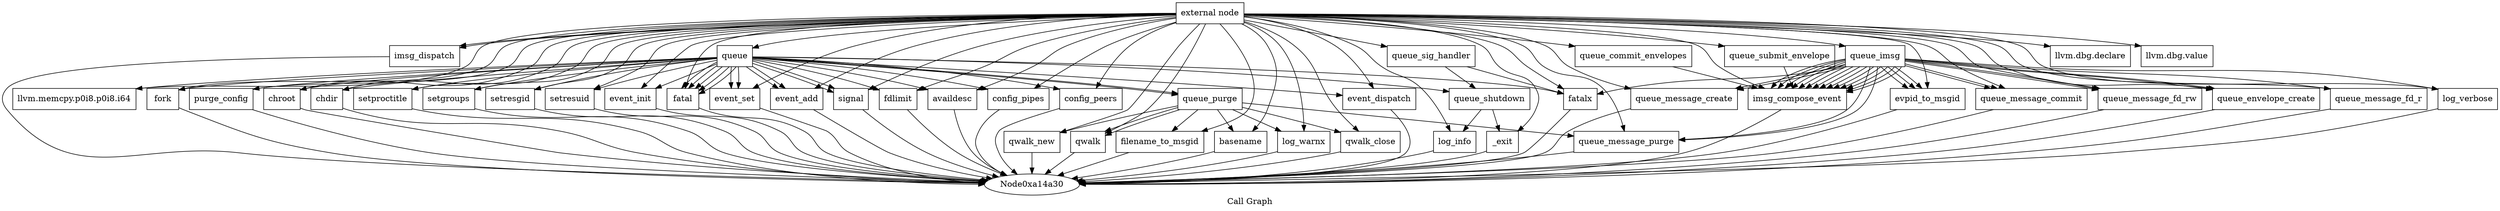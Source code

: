digraph "Call Graph" {
	label="Call Graph";

	Node0xa14a00 [shape=record,label="{external node}"];
	Node0xa14a00 -> Node0xa14a60;
	Node0xa14a00 -> Node0xa14f70;
	Node0xa14a00 -> Node0xa14a90;
	Node0xa14a00 -> Node0xa14a90;
	Node0xa14a00 -> Node0xa14ac0;
	Node0xa14a00 -> Node0xa14b20;
	Node0xa14a00 -> Node0xa14af0;
	Node0xa14a00 -> Node0xa14b50;
	Node0xa14a00 -> Node0xa14b80;
	Node0xa14a00 -> Node0xa1ab50;
	Node0xa14a00 -> Node0xa196f0;
	Node0xa14a00 -> Node0xa19e90;
	Node0xa14a00 -> Node0xa19c60;
	Node0xa14a00 -> Node0xa198f0;
	Node0xa14a00 -> Node0xa14bf0;
	Node0xa14a00 -> Node0xa18930;
	Node0xa14a00 -> Node0xa16ea0;
	Node0xa14a00 -> Node0xa1ca50;
	Node0xa14a00 -> Node0xa1d8e0;
	Node0xa14a00 -> Node0xa177f0;
	Node0xa14a00 -> Node0xa17820;
	Node0xa14a00 -> Node0xa1c710;
	Node0xa14a00 -> Node0xa1c780;
	Node0xa14a00 -> Node0xa19bb0;
	Node0xa14a00 -> Node0xa19be0;
	Node0xa14a00 -> Node0xa14e60;
	Node0xa14a00 -> Node0xac9e20;
	Node0xa14a00 -> Node0xad0df0;
	Node0xa14a00 -> Node0xac9ff0;
	Node0xa14a00 -> Node0xa1ccc0;
	Node0xa14a00 -> Node0xa1cd60;
	Node0xa14a00 -> Node0xa158d0;
	Node0xa14a00 -> Node0xa1ccf0;
	Node0xa14a00 -> Node0xa15940;
	Node0xa14a00 -> Node0xa150a0;
	Node0xa14a00 -> Node0xa15840;
	Node0xa14a00 -> Node0xa15af0;
	Node0xa14a00 -> Node0xac9e90;
	Node0xa14a00 -> Node0xa14c60;
	Node0xa14a00 -> Node0xa15030;
	Node0xa14a00 -> Node0xa150d0;
	Node0xa14a00 -> Node0xad0e60;
	Node0xa14a00 -> Node0xad0ed0;
	Node0xa14a00 -> Node0xa16d00;
	Node0xa14a00 -> Node0xa16d70;
	Node0xa14a00 -> Node0xa52610;
	Node0xa1ccc0 [shape=record,label="{qwalk_new}"];
	Node0xa1ccc0 -> Node0xa14a30;
	Node0xa1cd60 [shape=record,label="{qwalk}"];
	Node0xa1cd60 -> Node0xa14a30;
	Node0xa158d0 [shape=record,label="{filename_to_msgid}"];
	Node0xa158d0 -> Node0xa14a30;
	Node0xa1ccf0 [shape=record,label="{basename}"];
	Node0xa1ccf0 -> Node0xa14a30;
	Node0xa15940 [shape=record,label="{log_warnx}"];
	Node0xa15940 -> Node0xa14a30;
	Node0xa17820 [shape=record,label="{fdlimit}"];
	Node0xa17820 -> Node0xa14a30;
	Node0xa1c710 [shape=record,label="{availdesc}"];
	Node0xa1c710 -> Node0xa14a30;
	Node0xa16ea0 [shape=record,label="{event_set}"];
	Node0xa16ea0 -> Node0xa14a30;
	Node0xa1ca50 [shape=record,label="{queue_sig_handler}"];
	Node0xa1ca50 -> Node0xa14f00;
	Node0xa1ca50 -> Node0xa1c780;
	Node0xa177f0 [shape=record,label="{signal}"];
	Node0xa177f0 -> Node0xa14a30;
	Node0xa18930 [shape=record,label="{event_init}"];
	Node0xa18930 -> Node0xa14a30;
	Node0xac9ff0 [shape=record,label="{queue_commit_envelopes}"];
	Node0xac9ff0 -> Node0xad0df0;
	Node0xa52610 [shape=record,label="{llvm.dbg.value}"];
	Node0xa1d8e0 [shape=record,label="{event_add}"];
	Node0xa1d8e0 -> Node0xa14a30;
	Node0xa14a60 [shape=record,label="{queue}"];
	Node0xa14a60 -> Node0xa14ac0;
	Node0xa14a60 -> Node0xa14b20;
	Node0xa14a60 -> Node0xa14af0;
	Node0xa14a60 -> Node0xa14b50;
	Node0xa14a60 -> Node0xa14b80;
	Node0xa14a60 -> Node0xa14af0;
	Node0xa14a60 -> Node0xa1ab50;
	Node0xa14a60 -> Node0xa14af0;
	Node0xa14a60 -> Node0xa196f0;
	Node0xa14a60 -> Node0xa19e90;
	Node0xa14a60 -> Node0xa19c60;
	Node0xa14a60 -> Node0xa198f0;
	Node0xa14a60 -> Node0xa14af0;
	Node0xa14a60 -> Node0xa18930;
	Node0xa14a60 -> Node0xa16ea0;
	Node0xa14a60 -> Node0xa16ea0;
	Node0xa14a60 -> Node0xa1d8e0;
	Node0xa14a60 -> Node0xa1d8e0;
	Node0xa14a60 -> Node0xa177f0;
	Node0xa14a60 -> Node0xa177f0;
	Node0xa14a60 -> Node0xa17820;
	Node0xa14a60 -> Node0xa1c710;
	Node0xa14a60 -> Node0xa1c780;
	Node0xa14a60 -> Node0xa19bb0;
	Node0xa14a60 -> Node0xa19be0;
	Node0xa14a60 -> Node0xa14da0;
	Node0xa14a60 -> Node0xa14da0;
	Node0xa14a60 -> Node0xa14e60;
	Node0xa14a60 -> Node0xa14af0;
	Node0xa14a60 -> Node0xa14f00;
	Node0xa14f70 [shape=record,label="{llvm.dbg.declare}"];
	Node0xa1c780 [shape=record,label="{fatalx}"];
	Node0xa1c780 -> Node0xa14a30;
	Node0xa19bb0 [shape=record,label="{config_pipes}"];
	Node0xa19bb0 -> Node0xa14a30;
	Node0xa19be0 [shape=record,label="{config_peers}"];
	Node0xa19be0 -> Node0xa14a30;
	Node0xa14da0 [shape=record,label="{queue_purge}"];
	Node0xa14da0 -> Node0xa1ccc0;
	Node0xa14da0 -> Node0xa1cd60;
	Node0xa14da0 -> Node0xa1ccf0;
	Node0xa14da0 -> Node0xa158d0;
	Node0xa14da0 -> Node0xa15940;
	Node0xa14da0 -> Node0xa1cd60;
	Node0xa14da0 -> Node0xa150a0;
	Node0xa14da0 -> Node0xa15840;
	Node0xa14a90 [shape=record,label="{imsg_dispatch}"];
	Node0xa14a90 -> Node0xa14a30;
	Node0xa14ac0 [shape=record,label="{llvm.memcpy.p0i8.p0i8.i64}"];
	Node0xa14b20 [shape=record,label="{fork}"];
	Node0xa14b20 -> Node0xa14a30;
	Node0xa14af0 [shape=record,label="{fatal}"];
	Node0xa14af0 -> Node0xa14a30;
	Node0xa14b50 [shape=record,label="{purge_config}"];
	Node0xa14b50 -> Node0xa14a30;
	Node0xa14b80 [shape=record,label="{chroot}"];
	Node0xa14b80 -> Node0xa14a30;
	Node0xa1ab50 [shape=record,label="{chdir}"];
	Node0xa1ab50 -> Node0xa14a30;
	Node0xa196f0 [shape=record,label="{setproctitle}"];
	Node0xa196f0 -> Node0xa14a30;
	Node0xa19e90 [shape=record,label="{setgroups}"];
	Node0xa19e90 -> Node0xa14a30;
	Node0xa19c60 [shape=record,label="{setresgid}"];
	Node0xa19c60 -> Node0xa14a30;
	Node0xa198f0 [shape=record,label="{setresuid}"];
	Node0xa198f0 -> Node0xa14a30;
	Node0xa14bf0 [shape=record,label="{queue_imsg}"];
	Node0xa14bf0 -> Node0xa14c60;
	Node0xa14bf0 -> Node0xa14c60;
	Node0xa14bf0 -> Node0xad0df0;
	Node0xa14bf0 -> Node0xa15030;
	Node0xa14bf0 -> Node0xa150a0;
	Node0xa14bf0 -> Node0xa150a0;
	Node0xa14bf0 -> Node0xa15030;
	Node0xa14bf0 -> Node0xa150d0;
	Node0xa14bf0 -> Node0xa150d0;
	Node0xa14bf0 -> Node0xad0df0;
	Node0xa14bf0 -> Node0xad0df0;
	Node0xa14bf0 -> Node0xa15030;
	Node0xa14bf0 -> Node0xad0e60;
	Node0xa14bf0 -> Node0xad0e60;
	Node0xa14bf0 -> Node0xad0df0;
	Node0xa14bf0 -> Node0xad0df0;
	Node0xa14bf0 -> Node0xad0ed0;
	Node0xa14bf0 -> Node0xad0ed0;
	Node0xa14bf0 -> Node0xad0df0;
	Node0xa14bf0 -> Node0xad0df0;
	Node0xa14bf0 -> Node0xad0df0;
	Node0xa14bf0 -> Node0xa16d00;
	Node0xa14bf0 -> Node0xad0df0;
	Node0xa14bf0 -> Node0xad0df0;
	Node0xa14bf0 -> Node0xad0df0;
	Node0xa14bf0 -> Node0xad0df0;
	Node0xa14bf0 -> Node0xad0df0;
	Node0xa14bf0 -> Node0xa16d70;
	Node0xa14bf0 -> Node0xad0df0;
	Node0xa14bf0 -> Node0xa1c780;
	Node0xa14e60 [shape=record,label="{event_dispatch}"];
	Node0xa14e60 -> Node0xa14a30;
	Node0xa14f00 [shape=record,label="{queue_shutdown}"];
	Node0xa14f00 -> Node0xa15af0;
	Node0xa14f00 -> Node0xac9e90;
	Node0xac9e20 [shape=record,label="{queue_submit_envelope}"];
	Node0xac9e20 -> Node0xad0df0;
	Node0xad0df0 [shape=record,label="{imsg_compose_event}"];
	Node0xad0df0 -> Node0xa14a30;
	Node0xa150a0 [shape=record,label="{queue_message_purge}"];
	Node0xa150a0 -> Node0xa14a30;
	Node0xa15840 [shape=record,label="{qwalk_close}"];
	Node0xa15840 -> Node0xa14a30;
	Node0xa15af0 [shape=record,label="{log_info}"];
	Node0xa15af0 -> Node0xa14a30;
	Node0xac9e90 [shape=record,label="{_exit}"];
	Node0xac9e90 -> Node0xa14a30;
	Node0xa14c60 [shape=record,label="{queue_message_create}"];
	Node0xa14c60 -> Node0xa14a30;
	Node0xa15030 [shape=record,label="{evpid_to_msgid}"];
	Node0xa15030 -> Node0xa14a30;
	Node0xa150d0 [shape=record,label="{queue_message_commit}"];
	Node0xa150d0 -> Node0xa14a30;
	Node0xad0e60 [shape=record,label="{queue_message_fd_rw}"];
	Node0xad0e60 -> Node0xa14a30;
	Node0xad0ed0 [shape=record,label="{queue_envelope_create}"];
	Node0xad0ed0 -> Node0xa14a30;
	Node0xa16d00 [shape=record,label="{queue_message_fd_r}"];
	Node0xa16d00 -> Node0xa14a30;
	Node0xa16d70 [shape=record,label="{log_verbose}"];
	Node0xa16d70 -> Node0xa14a30;
}
